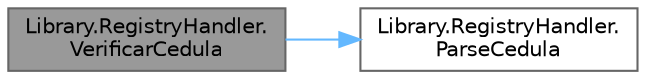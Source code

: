 digraph "Library.RegistryHandler.VerificarCedula"
{
 // INTERACTIVE_SVG=YES
 // LATEX_PDF_SIZE
  bgcolor="transparent";
  edge [fontname=Helvetica,fontsize=10,labelfontname=Helvetica,labelfontsize=10];
  node [fontname=Helvetica,fontsize=10,shape=box,height=0.2,width=0.4];
  rankdir="LR";
  Node1 [label="Library.RegistryHandler.\lVerificarCedula",height=0.2,width=0.4,color="gray40", fillcolor="grey60", style="filled", fontcolor="black",tooltip="Método para verificar la cédula de un Usuario."];
  Node1 -> Node2 [color="steelblue1",style="solid"];
  Node2 [label="Library.RegistryHandler.\lParseCedula",height=0.2,width=0.4,color="grey40", fillcolor="white", style="filled",URL="$classLibrary_1_1RegistryHandler.html#ac9641ffa2669a41c7eeb20f713ddd625",tooltip="Método para convertir un string a un formato apropiado de cédula."];
}
